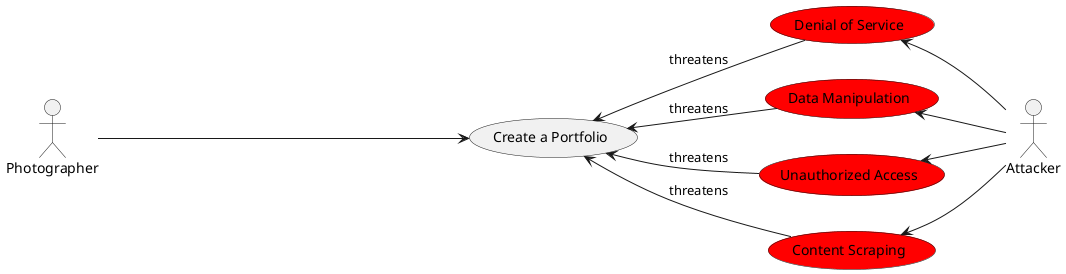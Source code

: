 @startuml

left to right direction

actor Photographer
actor Attacker

usecase (Create a Portfolio)
usecase (Content Scraping) #Red
usecase (Unauthorized Access) #Red
usecase (Data Manipulation) #Red
usecase (Denial of Service) #Red

Photographer -------> (Create a Portfolio)
Attacker -up-> (Content Scraping)
Attacker -up-> (Unauthorized Access)
Attacker -up-> (Data Manipulation)
Attacker -up-> (Denial of Service)

(Content Scraping) -up-> (Create a Portfolio) : threatens
(Unauthorized Access) -up-> (Create a Portfolio) : threatens
(Data Manipulation) -up-> (Create a Portfolio) : threatens
(Denial of Service) -up-> (Create a Portfolio) : threatens

@enduml